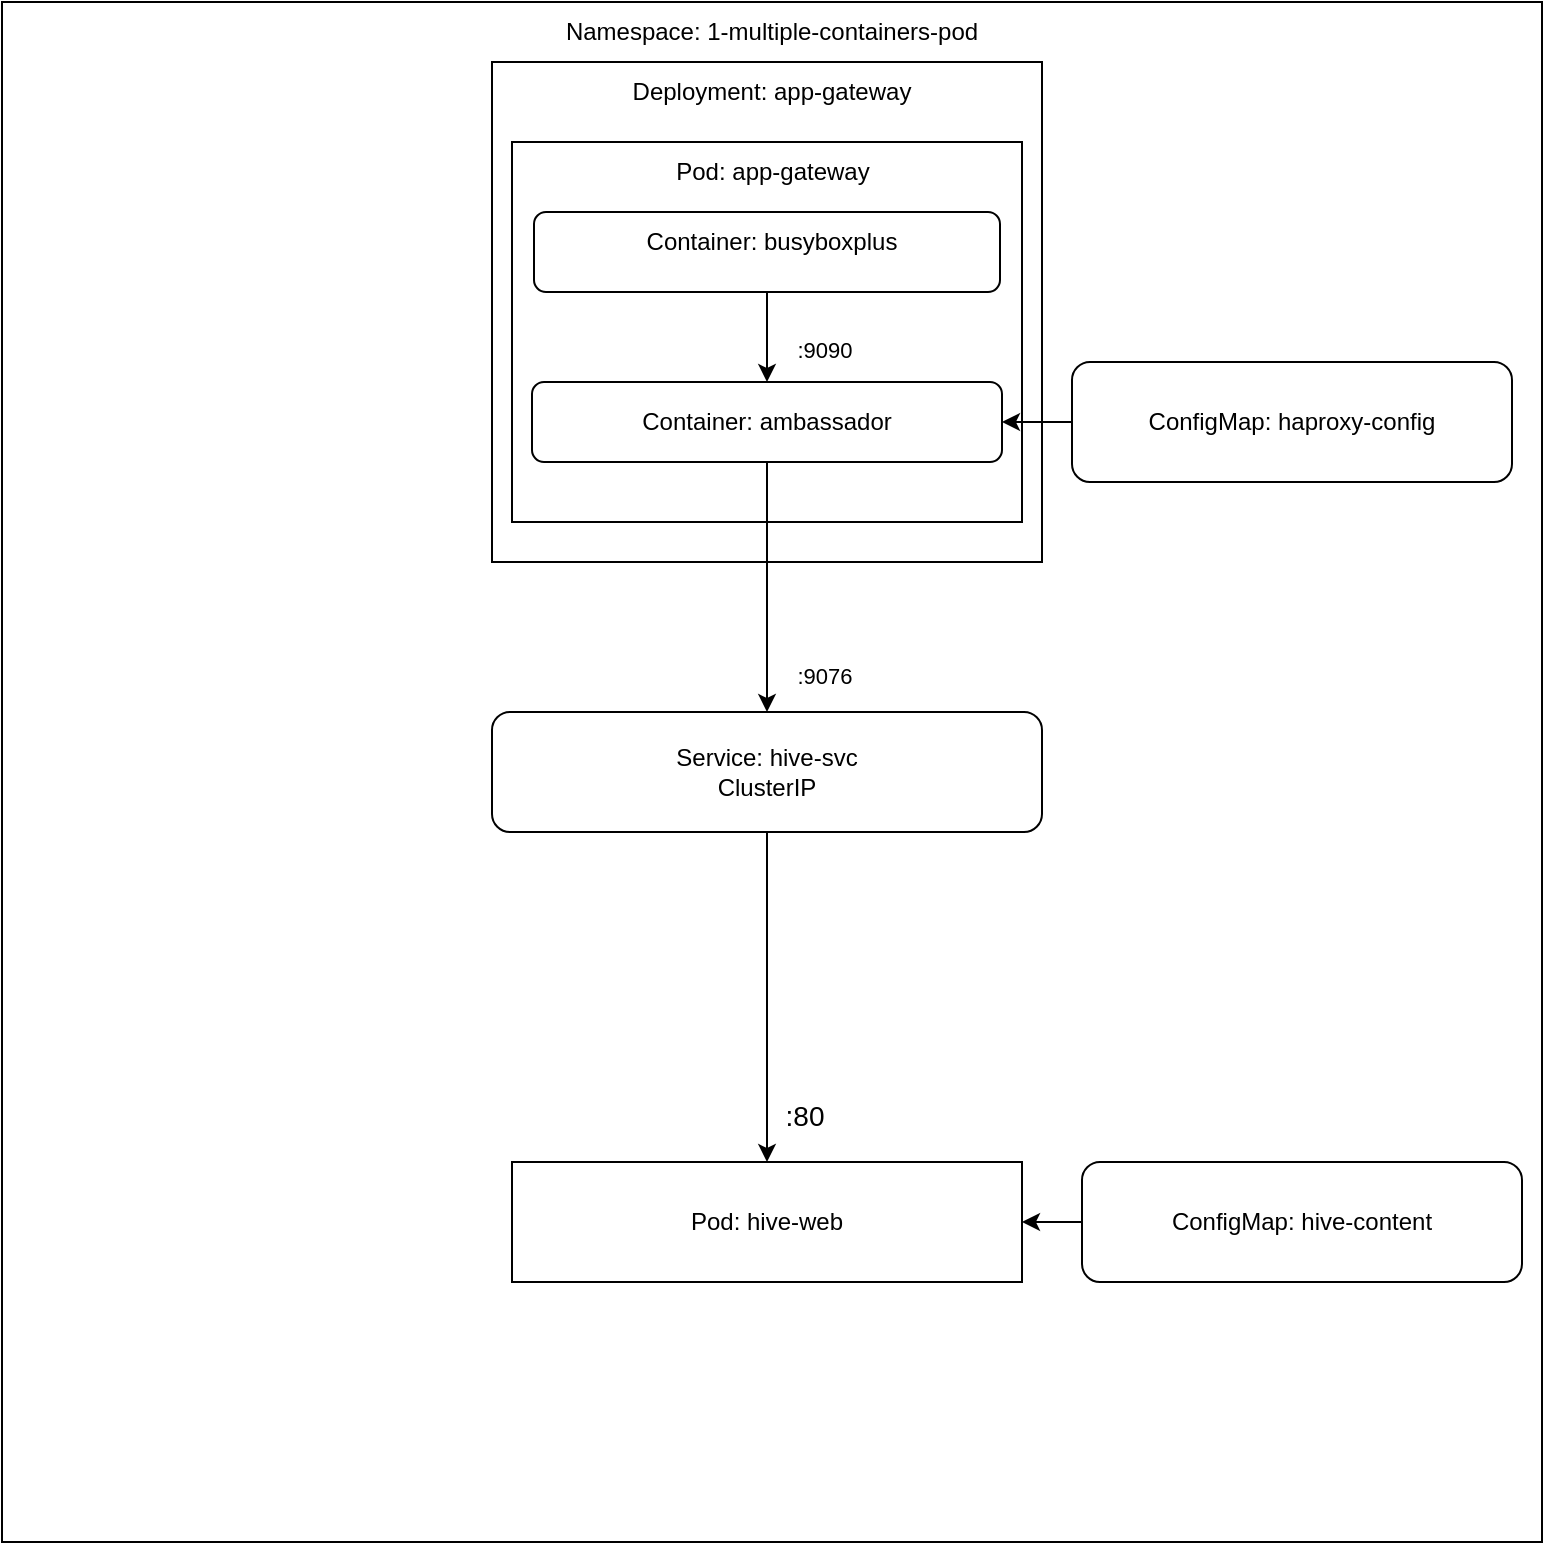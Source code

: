 <mxfile>
    <diagram id="CDN0xP8tcWUiC13kq_P8" name="Page-1">
        <mxGraphModel dx="1076" dy="1129" grid="1" gridSize="10" guides="1" tooltips="1" connect="1" arrows="1" fold="1" page="1" pageScale="1" pageWidth="850" pageHeight="1100" math="0" shadow="0">
            <root>
                <mxCell id="0"/>
                <mxCell id="1" parent="0"/>
                <mxCell id="2" value="" style="rounded=0;whiteSpace=wrap;html=1;" parent="1" vertex="1">
                    <mxGeometry x="40" y="40" width="770" height="770" as="geometry"/>
                </mxCell>
                <mxCell id="3" value="Namespace: 1-multiple-containers-pod" style="text;html=1;strokeColor=none;fillColor=none;align=center;verticalAlign=middle;whiteSpace=wrap;rounded=0;" parent="1" vertex="1">
                    <mxGeometry x="275" y="40" width="300" height="30" as="geometry"/>
                </mxCell>
                <mxCell id="4" value="Service: hive-svc&lt;br&gt;ClusterIP" style="rounded=1;whiteSpace=wrap;html=1;" parent="1" vertex="1">
                    <mxGeometry x="285" y="395" width="275" height="60" as="geometry"/>
                </mxCell>
                <mxCell id="5" value="" style="rounded=0;whiteSpace=wrap;html=1;" parent="1" vertex="1">
                    <mxGeometry x="285" y="70" width="275" height="250" as="geometry"/>
                </mxCell>
                <mxCell id="6" value="Deployment: app-gateway" style="text;html=1;strokeColor=none;fillColor=none;align=center;verticalAlign=middle;whiteSpace=wrap;rounded=0;" parent="1" vertex="1">
                    <mxGeometry x="320" y="70" width="210" height="30" as="geometry"/>
                </mxCell>
                <mxCell id="7" value="" style="rounded=0;whiteSpace=wrap;html=1;" parent="1" vertex="1">
                    <mxGeometry x="295" y="110" width="255" height="190" as="geometry"/>
                </mxCell>
                <mxCell id="11" value="Pod: hive-web" style="rounded=0;whiteSpace=wrap;html=1;" parent="1" vertex="1">
                    <mxGeometry x="295" y="620" width="255" height="60" as="geometry"/>
                </mxCell>
                <mxCell id="12" style="edgeStyle=none;html=1;exitX=0.5;exitY=1;exitDx=0;exitDy=0;entryX=0.5;entryY=0;entryDx=0;entryDy=0;" parent="1" source="4" target="11" edge="1">
                    <mxGeometry relative="1" as="geometry"/>
                </mxCell>
                <mxCell id="18" value=":80" style="edgeLabel;html=1;align=center;verticalAlign=middle;resizable=0;points=[];fontSize=14;" parent="12" vertex="1" connectable="0">
                    <mxGeometry x="0.721" y="2" relative="1" as="geometry">
                        <mxPoint x="16" as="offset"/>
                    </mxGeometry>
                </mxCell>
                <mxCell id="16" style="edgeStyle=none;html=1;exitX=0;exitY=0.5;exitDx=0;exitDy=0;entryX=1;entryY=0.5;entryDx=0;entryDy=0;" parent="1" source="14" target="11" edge="1">
                    <mxGeometry relative="1" as="geometry"/>
                </mxCell>
                <mxCell id="14" value="ConfigMap: hive-content" style="rounded=1;whiteSpace=wrap;html=1;" parent="1" vertex="1">
                    <mxGeometry x="580" y="620" width="220" height="60" as="geometry"/>
                </mxCell>
                <mxCell id="19" value="Pod: app-gateway" style="text;html=1;strokeColor=none;fillColor=none;align=center;verticalAlign=middle;whiteSpace=wrap;rounded=0;" vertex="1" parent="1">
                    <mxGeometry x="357" y="110" width="137" height="30" as="geometry"/>
                </mxCell>
                <mxCell id="23" style="edgeStyle=none;html=1;exitX=0.5;exitY=1;exitDx=0;exitDy=0;entryX=0.5;entryY=0;entryDx=0;entryDy=0;" edge="1" parent="1" source="20" target="22">
                    <mxGeometry relative="1" as="geometry"/>
                </mxCell>
                <mxCell id="25" value=":9090" style="edgeLabel;html=1;align=center;verticalAlign=middle;resizable=0;points=[];" vertex="1" connectable="0" parent="23">
                    <mxGeometry x="0.289" relative="1" as="geometry">
                        <mxPoint x="28" as="offset"/>
                    </mxGeometry>
                </mxCell>
                <mxCell id="20" value="" style="rounded=1;whiteSpace=wrap;html=1;" vertex="1" parent="1">
                    <mxGeometry x="306" y="145" width="233" height="40" as="geometry"/>
                </mxCell>
                <mxCell id="21" value="Container: busyboxplus" style="text;html=1;strokeColor=none;fillColor=none;align=center;verticalAlign=middle;whiteSpace=wrap;rounded=0;" vertex="1" parent="1">
                    <mxGeometry x="351" y="145" width="147.5" height="30" as="geometry"/>
                </mxCell>
                <mxCell id="24" style="edgeStyle=none;html=1;exitX=0.5;exitY=1;exitDx=0;exitDy=0;entryX=0.5;entryY=0;entryDx=0;entryDy=0;" edge="1" parent="1" source="22" target="4">
                    <mxGeometry relative="1" as="geometry"/>
                </mxCell>
                <mxCell id="26" value=":9076" style="edgeLabel;html=1;align=center;verticalAlign=middle;resizable=0;points=[];" vertex="1" connectable="0" parent="24">
                    <mxGeometry x="0.712" y="5" relative="1" as="geometry">
                        <mxPoint x="23" as="offset"/>
                    </mxGeometry>
                </mxCell>
                <mxCell id="22" value="Container: ambassador" style="rounded=1;whiteSpace=wrap;html=1;" vertex="1" parent="1">
                    <mxGeometry x="305" y="230" width="235" height="40" as="geometry"/>
                </mxCell>
                <mxCell id="28" style="edgeStyle=none;html=1;exitX=0;exitY=0.5;exitDx=0;exitDy=0;" edge="1" parent="1" source="27" target="22">
                    <mxGeometry relative="1" as="geometry"/>
                </mxCell>
                <mxCell id="27" value="ConfigMap: haproxy-config" style="rounded=1;whiteSpace=wrap;html=1;" vertex="1" parent="1">
                    <mxGeometry x="575" y="220" width="220" height="60" as="geometry"/>
                </mxCell>
            </root>
        </mxGraphModel>
    </diagram>
</mxfile>